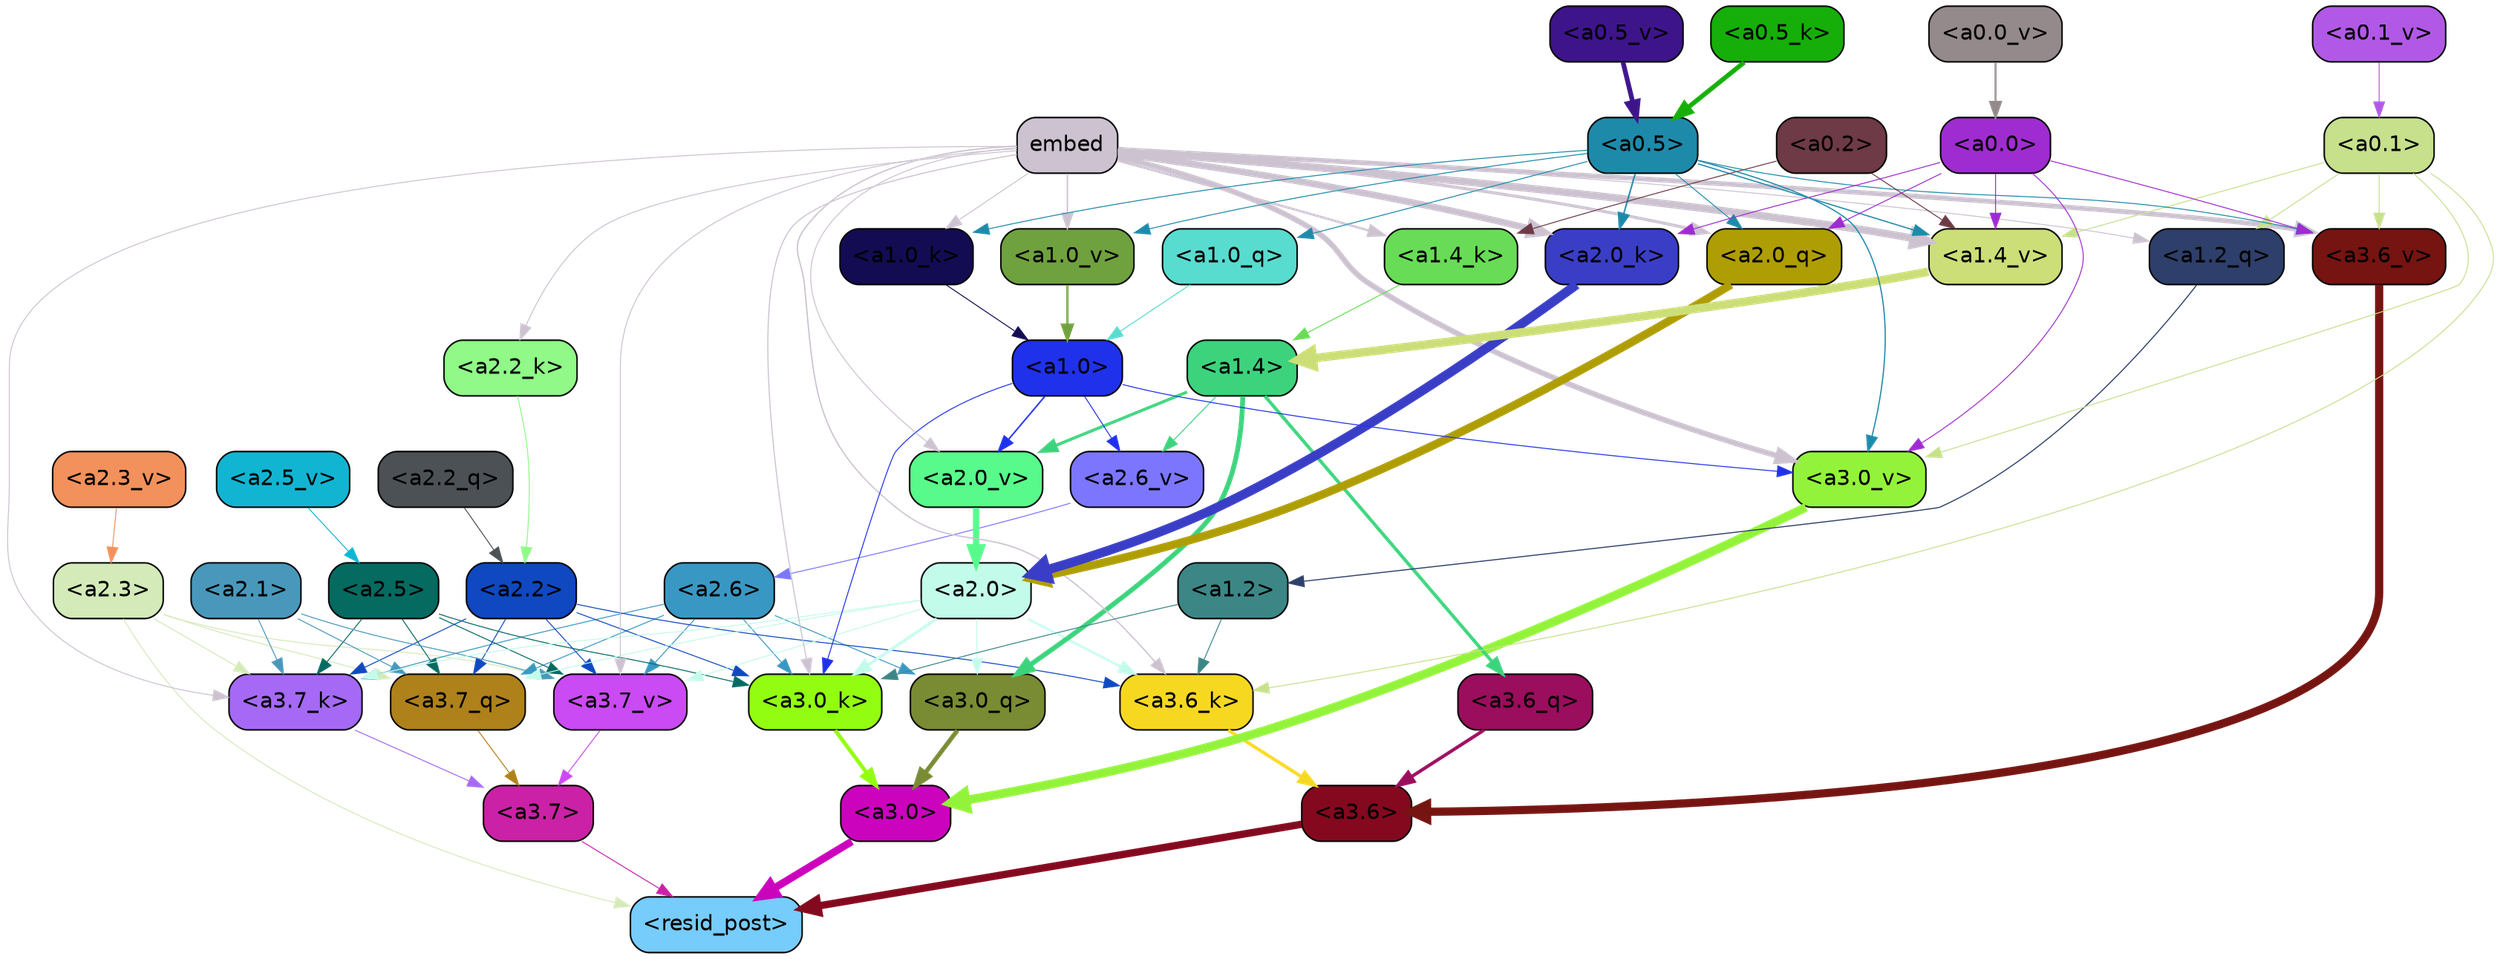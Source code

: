 strict digraph "" {
	graph [bgcolor=transparent,
		layout=dot,
		overlap=false,
		splines=true
	];
	"<a3.7>"	[color=black,
		fillcolor="#ca21a6",
		fontname=Helvetica,
		shape=box,
		style="filled, rounded"];
	"<resid_post>"	[color=black,
		fillcolor="#76ccfa",
		fontname=Helvetica,
		shape=box,
		style="filled, rounded"];
	"<a3.7>" -> "<resid_post>"	[color="#ca21a6",
		penwidth=0.6];
	"<a3.6>"	[color=black,
		fillcolor="#84091e",
		fontname=Helvetica,
		shape=box,
		style="filled, rounded"];
	"<a3.6>" -> "<resid_post>"	[color="#84091e",
		penwidth=4.7534414529800415];
	"<a3.0>"	[color=black,
		fillcolor="#cb03bd",
		fontname=Helvetica,
		shape=box,
		style="filled, rounded"];
	"<a3.0>" -> "<resid_post>"	[color="#cb03bd",
		penwidth=4.898576855659485];
	"<a2.3>"	[color=black,
		fillcolor="#d4eab9",
		fontname=Helvetica,
		shape=box,
		style="filled, rounded"];
	"<a2.3>" -> "<resid_post>"	[color="#d4eab9",
		penwidth=0.6];
	"<a3.7_q>"	[color=black,
		fillcolor="#ae811a",
		fontname=Helvetica,
		shape=box,
		style="filled, rounded"];
	"<a2.3>" -> "<a3.7_q>"	[color="#d4eab9",
		penwidth=0.6];
	"<a3.7_k>"	[color=black,
		fillcolor="#a569f6",
		fontname=Helvetica,
		shape=box,
		style="filled, rounded"];
	"<a2.3>" -> "<a3.7_k>"	[color="#d4eab9",
		penwidth=0.6];
	"<a3.7_v>"	[color=black,
		fillcolor="#ca4af3",
		fontname=Helvetica,
		shape=box,
		style="filled, rounded"];
	"<a2.3>" -> "<a3.7_v>"	[color="#d4eab9",
		penwidth=0.6];
	"<a3.7_q>" -> "<a3.7>"	[color="#ae811a",
		penwidth=0.6];
	"<a3.6_q>"	[color=black,
		fillcolor="#9b0d5d",
		fontname=Helvetica,
		shape=box,
		style="filled, rounded"];
	"<a3.6_q>" -> "<a3.6>"	[color="#9b0d5d",
		penwidth=2.160832464694977];
	"<a3.0_q>"	[color=black,
		fillcolor="#798b33",
		fontname=Helvetica,
		shape=box,
		style="filled, rounded"];
	"<a3.0_q>" -> "<a3.0>"	[color="#798b33",
		penwidth=2.870753765106201];
	"<a3.7_k>" -> "<a3.7>"	[color="#a569f6",
		penwidth=0.6];
	"<a3.6_k>"	[color=black,
		fillcolor="#f7d821",
		fontname=Helvetica,
		shape=box,
		style="filled, rounded"];
	"<a3.6_k>" -> "<a3.6>"	[color="#f7d821",
		penwidth=2.13908451795578];
	"<a3.0_k>"	[color=black,
		fillcolor="#92fd10",
		fontname=Helvetica,
		shape=box,
		style="filled, rounded"];
	"<a3.0_k>" -> "<a3.0>"	[color="#92fd10",
		penwidth=2.520303964614868];
	"<a3.7_v>" -> "<a3.7>"	[color="#ca4af3",
		penwidth=0.6];
	"<a3.6_v>"	[color=black,
		fillcolor="#751411",
		fontname=Helvetica,
		shape=box,
		style="filled, rounded"];
	"<a3.6_v>" -> "<a3.6>"	[color="#751411",
		penwidth=5.297133803367615];
	"<a3.0_v>"	[color=black,
		fillcolor="#93f33a",
		fontname=Helvetica,
		shape=box,
		style="filled, rounded"];
	"<a3.0_v>" -> "<a3.0>"	[color="#93f33a",
		penwidth=5.680712580680847];
	"<a2.6>"	[color=black,
		fillcolor="#3998c3",
		fontname=Helvetica,
		shape=box,
		style="filled, rounded"];
	"<a2.6>" -> "<a3.7_q>"	[color="#3998c3",
		penwidth=0.6];
	"<a2.6>" -> "<a3.0_q>"	[color="#3998c3",
		penwidth=0.6];
	"<a2.6>" -> "<a3.7_k>"	[color="#3998c3",
		penwidth=0.6];
	"<a2.6>" -> "<a3.0_k>"	[color="#3998c3",
		penwidth=0.6];
	"<a2.6>" -> "<a3.7_v>"	[color="#3998c3",
		penwidth=0.6];
	"<a2.5>"	[color=black,
		fillcolor="#056a60",
		fontname=Helvetica,
		shape=box,
		style="filled, rounded"];
	"<a2.5>" -> "<a3.7_q>"	[color="#056a60",
		penwidth=0.6];
	"<a2.5>" -> "<a3.7_k>"	[color="#056a60",
		penwidth=0.6];
	"<a2.5>" -> "<a3.0_k>"	[color="#056a60",
		penwidth=0.6];
	"<a2.5>" -> "<a3.7_v>"	[color="#056a60",
		penwidth=0.6];
	"<a2.2>"	[color=black,
		fillcolor="#0f48c0",
		fontname=Helvetica,
		shape=box,
		style="filled, rounded"];
	"<a2.2>" -> "<a3.7_q>"	[color="#0f48c0",
		penwidth=0.6];
	"<a2.2>" -> "<a3.7_k>"	[color="#0f48c0",
		penwidth=0.6];
	"<a2.2>" -> "<a3.6_k>"	[color="#0f48c0",
		penwidth=0.6];
	"<a2.2>" -> "<a3.0_k>"	[color="#0f48c0",
		penwidth=0.6];
	"<a2.2>" -> "<a3.7_v>"	[color="#0f48c0",
		penwidth=0.6];
	"<a2.1>"	[color=black,
		fillcolor="#4998bb",
		fontname=Helvetica,
		shape=box,
		style="filled, rounded"];
	"<a2.1>" -> "<a3.7_q>"	[color="#4998bb",
		penwidth=0.6];
	"<a2.1>" -> "<a3.7_k>"	[color="#4998bb",
		penwidth=0.6];
	"<a2.1>" -> "<a3.7_v>"	[color="#4998bb",
		penwidth=0.6];
	"<a2.0>"	[color=black,
		fillcolor="#c3fbeb",
		fontname=Helvetica,
		shape=box,
		style="filled, rounded"];
	"<a2.0>" -> "<a3.7_q>"	[color="#c3fbeb",
		penwidth=0.6];
	"<a2.0>" -> "<a3.0_q>"	[color="#c3fbeb",
		penwidth=0.6];
	"<a2.0>" -> "<a3.7_k>"	[color="#c3fbeb",
		penwidth=0.6];
	"<a2.0>" -> "<a3.6_k>"	[color="#c3fbeb",
		penwidth=1.4807794839143753];
	"<a2.0>" -> "<a3.0_k>"	[color="#c3fbeb",
		penwidth=1.9436544477939606];
	"<a2.0>" -> "<a3.7_v>"	[color="#c3fbeb",
		penwidth=0.6];
	"<a1.4>"	[color=black,
		fillcolor="#3dd37d",
		fontname=Helvetica,
		shape=box,
		style="filled, rounded"];
	"<a1.4>" -> "<a3.6_q>"	[color="#3dd37d",
		penwidth=2.1635248363018036];
	"<a1.4>" -> "<a3.0_q>"	[color="#3dd37d",
		penwidth=3.1362746953964233];
	"<a2.6_v>"	[color=black,
		fillcolor="#7c76ff",
		fontname=Helvetica,
		shape=box,
		style="filled, rounded"];
	"<a1.4>" -> "<a2.6_v>"	[color="#3dd37d",
		penwidth=0.6];
	"<a2.0_v>"	[color=black,
		fillcolor="#58fb8b",
		fontname=Helvetica,
		shape=box,
		style="filled, rounded"];
	"<a1.4>" -> "<a2.0_v>"	[color="#3dd37d",
		penwidth=1.9271827340126038];
	embed	[color=black,
		fillcolor="#ccc2d0",
		fontname=Helvetica,
		shape=box,
		style="filled, rounded"];
	embed -> "<a3.7_k>"	[color="#ccc2d0",
		penwidth=0.6];
	embed -> "<a3.6_k>"	[color="#ccc2d0",
		penwidth=0.8202246725559235];
	embed -> "<a3.0_k>"	[color="#ccc2d0",
		penwidth=0.6771316379308701];
	embed -> "<a3.7_v>"	[color="#ccc2d0",
		penwidth=0.6];
	embed -> "<a3.6_v>"	[color="#ccc2d0",
		penwidth=3.067279100418091];
	embed -> "<a3.0_v>"	[color="#ccc2d0",
		penwidth=3.5202720761299133];
	"<a2.0_q>"	[color=black,
		fillcolor="#af9d04",
		fontname=Helvetica,
		shape=box,
		style="filled, rounded"];
	embed -> "<a2.0_q>"	[color="#ccc2d0",
		penwidth=1.9194039106369019];
	"<a2.2_k>"	[color=black,
		fillcolor="#90f987",
		fontname=Helvetica,
		shape=box,
		style="filled, rounded"];
	embed -> "<a2.2_k>"	[color="#ccc2d0",
		penwidth=0.6];
	"<a2.0_k>"	[color=black,
		fillcolor="#3a3ec6",
		fontname=Helvetica,
		shape=box,
		style="filled, rounded"];
	embed -> "<a2.0_k>"	[color="#ccc2d0",
		penwidth=4.28515887260437];
	embed -> "<a2.0_v>"	[color="#ccc2d0",
		penwidth=0.6];
	"<a1.2_q>"	[color=black,
		fillcolor="#2d3f6a",
		fontname=Helvetica,
		shape=box,
		style="filled, rounded"];
	embed -> "<a1.2_q>"	[color="#ccc2d0",
		penwidth=0.6];
	"<a1.4_k>"	[color=black,
		fillcolor="#68dc56",
		fontname=Helvetica,
		shape=box,
		style="filled, rounded"];
	embed -> "<a1.4_k>"	[color="#ccc2d0",
		penwidth=1.441945195198059];
	"<a1.0_k>"	[color=black,
		fillcolor="#130c53",
		fontname=Helvetica,
		shape=box,
		style="filled, rounded"];
	embed -> "<a1.0_k>"	[color="#ccc2d0",
		penwidth=0.6];
	"<a1.4_v>"	[color=black,
		fillcolor="#ccde77",
		fontname=Helvetica,
		shape=box,
		style="filled, rounded"];
	embed -> "<a1.4_v>"	[color="#ccc2d0",
		penwidth=4.830149412155151];
	"<a1.0_v>"	[color=black,
		fillcolor="#6fa13e",
		fontname=Helvetica,
		shape=box,
		style="filled, rounded"];
	embed -> "<a1.0_v>"	[color="#ccc2d0",
		penwidth=0.8981428295373917];
	"<a1.2>"	[color=black,
		fillcolor="#3c8686",
		fontname=Helvetica,
		shape=box,
		style="filled, rounded"];
	"<a1.2>" -> "<a3.6_k>"	[color="#3c8686",
		penwidth=0.6];
	"<a1.2>" -> "<a3.0_k>"	[color="#3c8686",
		penwidth=0.6];
	"<a0.1>"	[color=black,
		fillcolor="#c6e08c",
		fontname=Helvetica,
		shape=box,
		style="filled, rounded"];
	"<a0.1>" -> "<a3.6_k>"	[color="#c6e08c",
		penwidth=0.6];
	"<a0.1>" -> "<a3.6_v>"	[color="#c6e08c",
		penwidth=0.6];
	"<a0.1>" -> "<a3.0_v>"	[color="#c6e08c",
		penwidth=0.6];
	"<a0.1>" -> "<a1.2_q>"	[color="#c6e08c",
		penwidth=0.6];
	"<a0.1>" -> "<a1.4_v>"	[color="#c6e08c",
		penwidth=0.6];
	"<a1.0>"	[color=black,
		fillcolor="#1f31eb",
		fontname=Helvetica,
		shape=box,
		style="filled, rounded"];
	"<a1.0>" -> "<a3.0_k>"	[color="#1f31eb",
		penwidth=0.6];
	"<a1.0>" -> "<a3.0_v>"	[color="#1f31eb",
		penwidth=0.6];
	"<a1.0>" -> "<a2.6_v>"	[color="#1f31eb",
		penwidth=0.6];
	"<a1.0>" -> "<a2.0_v>"	[color="#1f31eb",
		penwidth=0.9754131138324738];
	"<a0.5>"	[color=black,
		fillcolor="#1e8aaa",
		fontname=Helvetica,
		shape=box,
		style="filled, rounded"];
	"<a0.5>" -> "<a3.6_v>"	[color="#1e8aaa",
		penwidth=0.6];
	"<a0.5>" -> "<a3.0_v>"	[color="#1e8aaa",
		penwidth=0.764040544629097];
	"<a0.5>" -> "<a2.0_q>"	[color="#1e8aaa",
		penwidth=0.6];
	"<a0.5>" -> "<a2.0_k>"	[color="#1e8aaa",
		penwidth=0.9763890504837036];
	"<a1.0_q>"	[color=black,
		fillcolor="#58dccf",
		fontname=Helvetica,
		shape=box,
		style="filled, rounded"];
	"<a0.5>" -> "<a1.0_q>"	[color="#1e8aaa",
		penwidth=0.6];
	"<a0.5>" -> "<a1.0_k>"	[color="#1e8aaa",
		penwidth=0.6];
	"<a0.5>" -> "<a1.4_v>"	[color="#1e8aaa",
		penwidth=0.7723740935325623];
	"<a0.5>" -> "<a1.0_v>"	[color="#1e8aaa",
		penwidth=0.6];
	"<a0.0>"	[color=black,
		fillcolor="#9f2cd0",
		fontname=Helvetica,
		shape=box,
		style="filled, rounded"];
	"<a0.0>" -> "<a3.6_v>"	[color="#9f2cd0",
		penwidth=0.6];
	"<a0.0>" -> "<a3.0_v>"	[color="#9f2cd0",
		penwidth=0.6];
	"<a0.0>" -> "<a2.0_q>"	[color="#9f2cd0",
		penwidth=0.6];
	"<a0.0>" -> "<a2.0_k>"	[color="#9f2cd0",
		penwidth=0.6];
	"<a0.0>" -> "<a1.4_v>"	[color="#9f2cd0",
		penwidth=0.6];
	"<a2.2_q>"	[color=black,
		fillcolor="#4b5155",
		fontname=Helvetica,
		shape=box,
		style="filled, rounded"];
	"<a2.2_q>" -> "<a2.2>"	[color="#4b5155",
		penwidth=0.6];
	"<a2.0_q>" -> "<a2.0>"	[color="#af9d04",
		penwidth=5.313405752182007];
	"<a2.2_k>" -> "<a2.2>"	[color="#90f987",
		penwidth=0.6];
	"<a2.0_k>" -> "<a2.0>"	[color="#3a3ec6",
		penwidth=6.029795527458191];
	"<a2.6_v>" -> "<a2.6>"	[color="#7c76ff",
		penwidth=0.6];
	"<a2.5_v>"	[color=black,
		fillcolor="#11b5d2",
		fontname=Helvetica,
		shape=box,
		style="filled, rounded"];
	"<a2.5_v>" -> "<a2.5>"	[color="#11b5d2",
		penwidth=0.6];
	"<a2.3_v>"	[color=black,
		fillcolor="#f2915b",
		fontname=Helvetica,
		shape=box,
		style="filled, rounded"];
	"<a2.3_v>" -> "<a2.3>"	[color="#f2915b",
		penwidth=0.6];
	"<a2.0_v>" -> "<a2.0>"	[color="#58fb8b",
		penwidth=4.041402816772461];
	"<a1.2_q>" -> "<a1.2>"	[color="#2d3f6a",
		penwidth=0.6924253702163696];
	"<a1.0_q>" -> "<a1.0>"	[color="#58dccf",
		penwidth=0.6];
	"<a1.4_k>" -> "<a1.4>"	[color="#68dc56",
		penwidth=0.6];
	"<a1.0_k>" -> "<a1.0>"	[color="#130c53",
		penwidth=0.6];
	"<a1.4_v>" -> "<a1.4>"	[color="#ccde77",
		penwidth=5.515027642250061];
	"<a1.0_v>" -> "<a1.0>"	[color="#6fa13e",
		penwidth=1.4252789914608002];
	"<a0.2>"	[color=black,
		fillcolor="#6d3a46",
		fontname=Helvetica,
		shape=box,
		style="filled, rounded"];
	"<a0.2>" -> "<a1.4_k>"	[color="#6d3a46",
		penwidth=0.6];
	"<a0.2>" -> "<a1.4_v>"	[color="#6d3a46",
		penwidth=0.6];
	"<a0.5_k>"	[color=black,
		fillcolor="#16ae09",
		fontname=Helvetica,
		shape=box,
		style="filled, rounded"];
	"<a0.5_k>" -> "<a0.5>"	[color="#16ae09",
		penwidth=3.017053723335266];
	"<a0.5_v>"	[color=black,
		fillcolor="#3e148b",
		fontname=Helvetica,
		shape=box,
		style="filled, rounded"];
	"<a0.5_v>" -> "<a0.5>"	[color="#3e148b",
		penwidth=3.088594377040863];
	"<a0.1_v>"	[color=black,
		fillcolor="#b159e6",
		fontname=Helvetica,
		shape=box,
		style="filled, rounded"];
	"<a0.1_v>" -> "<a0.1>"	[color="#b159e6",
		penwidth=0.6];
	"<a0.0_v>"	[color=black,
		fillcolor="#948a8b",
		fontname=Helvetica,
		shape=box,
		style="filled, rounded"];
	"<a0.0_v>" -> "<a0.0>"	[color="#948a8b",
		penwidth=1.2872320413589478];
}
